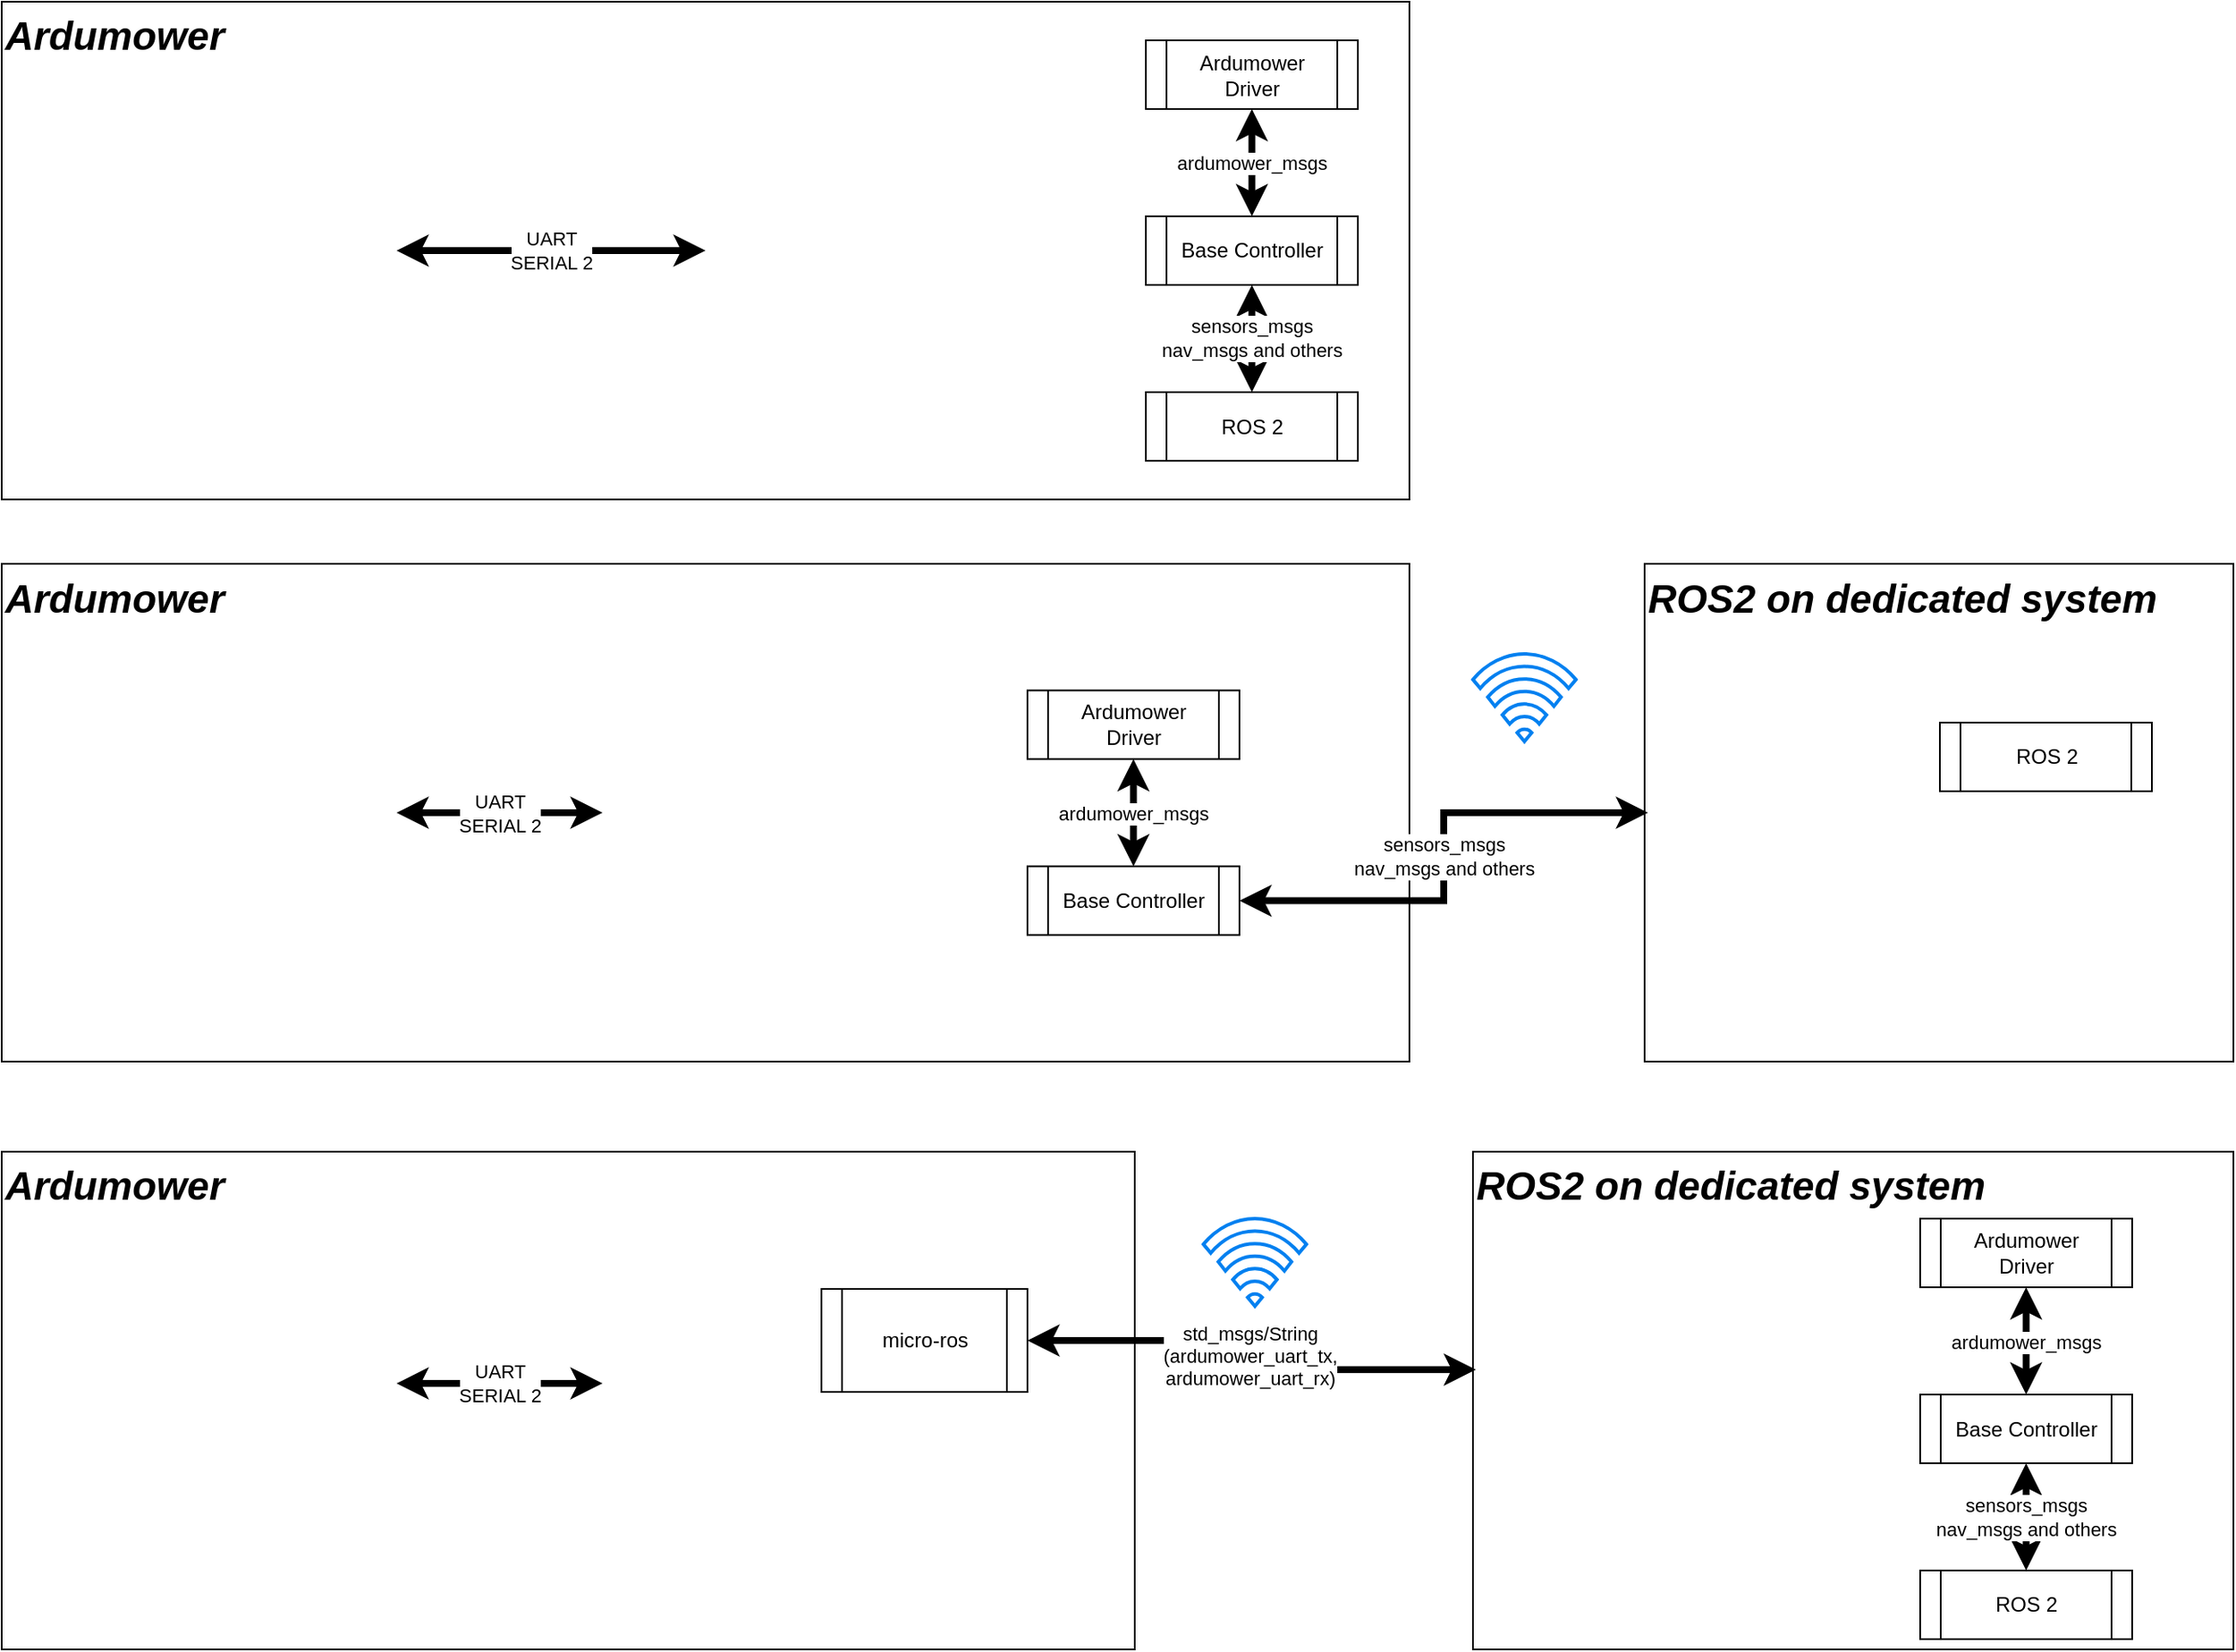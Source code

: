 <mxfile version="13.0.3" type="device"><diagram id="Kflf1fJNhAwP1E2H3Qu5" name="Page-1"><mxGraphModel dx="2903" dy="1214" grid="1" gridSize="10" guides="1" tooltips="1" connect="1" arrows="1" fold="1" page="1" pageScale="1" pageWidth="827" pageHeight="1169" math="0" shadow="0"><root><mxCell id="0"/><mxCell id="1" parent="0"/><mxCell id="KRFMFFkcjcmUJ6xdp2Ug-44" value="ROS2 on dedicated system" style="rounded=0;whiteSpace=wrap;html=1;align=left;verticalAlign=top;fontSize=23;fontStyle=3" vertex="1" parent="1"><mxGeometry x="827" y="720" width="443" height="290" as="geometry"/></mxCell><mxCell id="KRFMFFkcjcmUJ6xdp2Ug-42" value="ROS2 on dedicated system" style="rounded=0;whiteSpace=wrap;html=1;align=left;verticalAlign=top;fontSize=23;fontStyle=3" vertex="1" parent="1"><mxGeometry x="927" y="377.5" width="343" height="290" as="geometry"/></mxCell><mxCell id="KRFMFFkcjcmUJ6xdp2Ug-40" value="Ardumower" style="rounded=0;whiteSpace=wrap;html=1;align=left;verticalAlign=top;fontSize=23;fontStyle=3" vertex="1" parent="1"><mxGeometry x="-30" y="720" width="660" height="290" as="geometry"/></mxCell><mxCell id="KRFMFFkcjcmUJ6xdp2Ug-39" value="Ardumower" style="rounded=0;whiteSpace=wrap;html=1;align=left;verticalAlign=top;fontSize=23;fontStyle=3" vertex="1" parent="1"><mxGeometry x="-30" y="377.5" width="820" height="290" as="geometry"/></mxCell><mxCell id="KRFMFFkcjcmUJ6xdp2Ug-36" value="Ardumower" style="rounded=0;whiteSpace=wrap;html=1;align=left;verticalAlign=top;fontSize=23;fontStyle=3" vertex="1" parent="1"><mxGeometry x="-30" y="50" width="820" height="290" as="geometry"/></mxCell><mxCell id="KRFMFFkcjcmUJ6xdp2Ug-3" value="" style="shape=image;html=1;verticalLabelPosition=bottom;labelBackgroundColor=#ffffff;verticalAlign=top;imageAspect=0;image=https://hobby.weberpatrick.de/images/Ardumower/Mini/Turtle-left-front.jpg;" vertex="1" parent="1"><mxGeometry y="120" width="200" height="150" as="geometry"/></mxCell><mxCell id="KRFMFFkcjcmUJ6xdp2Ug-4" value="UART&lt;br&gt;SERIAL 2&lt;br&gt;" style="endArrow=classic;startArrow=classic;html=1;exitX=1;exitY=0.5;exitDx=0;exitDy=0;strokeWidth=4;" edge="1" parent="1" source="KRFMFFkcjcmUJ6xdp2Ug-3"><mxGeometry width="50" height="50" relative="1" as="geometry"><mxPoint x="220" y="200" as="sourcePoint"/><mxPoint x="380" y="195" as="targetPoint"/></mxGeometry></mxCell><mxCell id="KRFMFFkcjcmUJ6xdp2Ug-5" value="" style="shape=image;html=1;verticalLabelPosition=bottom;labelBackgroundColor=#ffffff;verticalAlign=top;imageAspect=0;image=https://www.raspberrypi.org/homepage-9df4b/static/a6331df010eb56a7fafb04466af3f1aa/43eee/3a15d4da-46e3-4940-8be6-9fc7d201affe_RPi_4B_FEATURED.jpg;" vertex="1" parent="1"><mxGeometry x="389" y="112.5" width="247.5" height="165" as="geometry"/></mxCell><mxCell id="KRFMFFkcjcmUJ6xdp2Ug-10" value="ardumower_msgs" style="edgeStyle=orthogonalEdgeStyle;rounded=0;orthogonalLoop=1;jettySize=auto;html=1;strokeWidth=4;startArrow=classic;startFill=1;" edge="1" parent="1" source="KRFMFFkcjcmUJ6xdp2Ug-6" target="KRFMFFkcjcmUJ6xdp2Ug-8"><mxGeometry relative="1" as="geometry"/></mxCell><mxCell id="KRFMFFkcjcmUJ6xdp2Ug-6" value="Ardumower&lt;br&gt;Driver" style="shape=process;whiteSpace=wrap;html=1;backgroundOutline=1;" vertex="1" parent="1"><mxGeometry x="636.5" y="72.5" width="123.5" height="40" as="geometry"/></mxCell><mxCell id="KRFMFFkcjcmUJ6xdp2Ug-11" value="sensors_msgs&lt;br&gt;nav_msgs and others" style="edgeStyle=orthogonalEdgeStyle;rounded=0;orthogonalLoop=1;jettySize=auto;html=1;entryX=0.5;entryY=0;entryDx=0;entryDy=0;startArrow=classic;startFill=1;strokeWidth=4;" edge="1" parent="1" source="KRFMFFkcjcmUJ6xdp2Ug-8" target="KRFMFFkcjcmUJ6xdp2Ug-9"><mxGeometry relative="1" as="geometry"/></mxCell><mxCell id="KRFMFFkcjcmUJ6xdp2Ug-8" value="Base Controller" style="shape=process;whiteSpace=wrap;html=1;backgroundOutline=1;" vertex="1" parent="1"><mxGeometry x="636.5" y="175" width="123.5" height="40" as="geometry"/></mxCell><mxCell id="KRFMFFkcjcmUJ6xdp2Ug-9" value="ROS 2" style="shape=process;whiteSpace=wrap;html=1;backgroundOutline=1;" vertex="1" parent="1"><mxGeometry x="636.5" y="277.5" width="123.5" height="40" as="geometry"/></mxCell><mxCell id="KRFMFFkcjcmUJ6xdp2Ug-13" value="" style="shape=image;html=1;verticalLabelPosition=bottom;labelBackgroundColor=#ffffff;verticalAlign=top;imageAspect=0;image=https://hobby.weberpatrick.de/images/Ardumower/Mini/Turtle-left-front.jpg;" vertex="1" parent="1"><mxGeometry y="447.5" width="200" height="150" as="geometry"/></mxCell><mxCell id="KRFMFFkcjcmUJ6xdp2Ug-14" value="UART&lt;br&gt;SERIAL 2&lt;br&gt;" style="endArrow=classic;startArrow=classic;html=1;exitX=1;exitY=0.5;exitDx=0;exitDy=0;strokeWidth=4;entryX=0;entryY=0.5;entryDx=0;entryDy=0;" edge="1" parent="1" source="KRFMFFkcjcmUJ6xdp2Ug-13" target="KRFMFFkcjcmUJ6xdp2Ug-15"><mxGeometry width="50" height="50" relative="1" as="geometry"><mxPoint x="220" y="527.5" as="sourcePoint"/><mxPoint x="380" y="522.5" as="targetPoint"/></mxGeometry></mxCell><mxCell id="KRFMFFkcjcmUJ6xdp2Ug-15" value="" style="shape=image;html=1;verticalLabelPosition=bottom;labelBackgroundColor=#ffffff;verticalAlign=top;imageAspect=0;image=https://www.raspberrypi.org/homepage-9df4b/static/a6331df010eb56a7fafb04466af3f1aa/43eee/3a15d4da-46e3-4940-8be6-9fc7d201affe_RPi_4B_FEATURED.jpg;" vertex="1" parent="1"><mxGeometry x="320" y="440" width="247.5" height="165" as="geometry"/></mxCell><mxCell id="KRFMFFkcjcmUJ6xdp2Ug-16" value="ardumower_msgs" style="edgeStyle=orthogonalEdgeStyle;rounded=0;orthogonalLoop=1;jettySize=auto;html=1;strokeWidth=4;startArrow=classic;startFill=1;" edge="1" parent="1" source="KRFMFFkcjcmUJ6xdp2Ug-17" target="KRFMFFkcjcmUJ6xdp2Ug-19"><mxGeometry relative="1" as="geometry"/></mxCell><mxCell id="KRFMFFkcjcmUJ6xdp2Ug-17" value="Ardumower&lt;br&gt;Driver" style="shape=process;whiteSpace=wrap;html=1;backgroundOutline=1;" vertex="1" parent="1"><mxGeometry x="567.5" y="451.25" width="123.5" height="40" as="geometry"/></mxCell><mxCell id="KRFMFFkcjcmUJ6xdp2Ug-18" value="sensors_msgs&lt;br&gt;nav_msgs and others" style="edgeStyle=orthogonalEdgeStyle;rounded=0;orthogonalLoop=1;jettySize=auto;html=1;entryX=0;entryY=0.5;entryDx=0;entryDy=0;startArrow=classic;startFill=1;strokeWidth=4;" edge="1" parent="1" source="KRFMFFkcjcmUJ6xdp2Ug-19" target="KRFMFFkcjcmUJ6xdp2Ug-22"><mxGeometry relative="1" as="geometry"/></mxCell><mxCell id="KRFMFFkcjcmUJ6xdp2Ug-19" value="Base Controller" style="shape=process;whiteSpace=wrap;html=1;backgroundOutline=1;" vertex="1" parent="1"><mxGeometry x="567.5" y="553.75" width="123.5" height="40" as="geometry"/></mxCell><mxCell id="KRFMFFkcjcmUJ6xdp2Ug-22" value="" style="shape=image;html=1;verticalLabelPosition=bottom;labelBackgroundColor=#ffffff;verticalAlign=top;imageAspect=0;image=https://www.creativefabrica.com/wp-content/uploads/2019/04/PC-icon-by-nurfajrialdi95-580x387.jpg;" vertex="1" parent="1"><mxGeometry x="929" y="457.5" width="195" height="130" as="geometry"/></mxCell><mxCell id="KRFMFFkcjcmUJ6xdp2Ug-20" value="ROS 2" style="shape=process;whiteSpace=wrap;html=1;backgroundOutline=1;" vertex="1" parent="1"><mxGeometry x="1099" y="470" width="123.5" height="40" as="geometry"/></mxCell><mxCell id="KRFMFFkcjcmUJ6xdp2Ug-23" value="" style="shape=image;html=1;verticalLabelPosition=bottom;labelBackgroundColor=#ffffff;verticalAlign=top;imageAspect=0;image=https://hobby.weberpatrick.de/images/Ardumower/Mini/Turtle-left-front.jpg;" vertex="1" parent="1"><mxGeometry y="780" width="200" height="150" as="geometry"/></mxCell><mxCell id="KRFMFFkcjcmUJ6xdp2Ug-24" value="UART&lt;br&gt;SERIAL 2&lt;br&gt;" style="endArrow=classic;startArrow=classic;html=1;exitX=1;exitY=0.5;exitDx=0;exitDy=0;strokeWidth=4;entryX=0;entryY=0.5;entryDx=0;entryDy=0;" edge="1" parent="1" source="KRFMFFkcjcmUJ6xdp2Ug-23"><mxGeometry width="50" height="50" relative="1" as="geometry"><mxPoint x="220" y="860" as="sourcePoint"/><mxPoint x="320" y="855.0" as="targetPoint"/></mxGeometry></mxCell><mxCell id="KRFMFFkcjcmUJ6xdp2Ug-25" value="" style="shape=image;html=1;verticalLabelPosition=bottom;labelBackgroundColor=#ffffff;verticalAlign=top;imageAspect=0;image=https://cdn.sos.sk/productdata/f2/3e/ed165129/esp32-devkitc-ver-d.jpg;" vertex="1" parent="1"><mxGeometry x="320" y="787.5" width="135" height="135" as="geometry"/></mxCell><mxCell id="KRFMFFkcjcmUJ6xdp2Ug-33" value="std_msgs/String&lt;br&gt;(ardumower_uart_tx, &lt;br&gt;ardumower_uart_rx)" style="edgeStyle=orthogonalEdgeStyle;rounded=0;orthogonalLoop=1;jettySize=auto;html=1;startArrow=classic;startFill=1;strokeWidth=4;entryX=0.004;entryY=0.438;entryDx=0;entryDy=0;entryPerimeter=0;" edge="1" parent="1" source="KRFMFFkcjcmUJ6xdp2Ug-26" target="KRFMFFkcjcmUJ6xdp2Ug-44"><mxGeometry relative="1" as="geometry"/></mxCell><mxCell id="KRFMFFkcjcmUJ6xdp2Ug-26" value="micro-ros" style="shape=process;whiteSpace=wrap;html=1;backgroundOutline=1;" vertex="1" parent="1"><mxGeometry x="447.5" y="800" width="120" height="60" as="geometry"/></mxCell><mxCell id="KRFMFFkcjcmUJ6xdp2Ug-27" value="" style="shape=image;html=1;verticalLabelPosition=bottom;labelBackgroundColor=#ffffff;verticalAlign=top;imageAspect=0;image=https://www.raspberrypi.org/homepage-9df4b/static/a6331df010eb56a7fafb04466af3f1aa/43eee/3a15d4da-46e3-4940-8be6-9fc7d201affe_RPi_4B_FEATURED.jpg;" vertex="1" parent="1"><mxGeometry x="840" y="799" width="247.5" height="165" as="geometry"/></mxCell><mxCell id="KRFMFFkcjcmUJ6xdp2Ug-28" value="ardumower_msgs" style="edgeStyle=orthogonalEdgeStyle;rounded=0;orthogonalLoop=1;jettySize=auto;html=1;strokeWidth=4;startArrow=classic;startFill=1;" edge="1" parent="1" source="KRFMFFkcjcmUJ6xdp2Ug-29" target="KRFMFFkcjcmUJ6xdp2Ug-31"><mxGeometry relative="1" as="geometry"/></mxCell><mxCell id="KRFMFFkcjcmUJ6xdp2Ug-29" value="Ardumower&lt;br&gt;Driver" style="shape=process;whiteSpace=wrap;html=1;backgroundOutline=1;" vertex="1" parent="1"><mxGeometry x="1087.5" y="759" width="123.5" height="40" as="geometry"/></mxCell><mxCell id="KRFMFFkcjcmUJ6xdp2Ug-30" value="sensors_msgs&lt;br&gt;nav_msgs and others" style="edgeStyle=orthogonalEdgeStyle;rounded=0;orthogonalLoop=1;jettySize=auto;html=1;entryX=0.5;entryY=0;entryDx=0;entryDy=0;startArrow=classic;startFill=1;strokeWidth=4;" edge="1" parent="1" source="KRFMFFkcjcmUJ6xdp2Ug-31" target="KRFMFFkcjcmUJ6xdp2Ug-32"><mxGeometry relative="1" as="geometry"/></mxCell><mxCell id="KRFMFFkcjcmUJ6xdp2Ug-31" value="Base Controller" style="shape=process;whiteSpace=wrap;html=1;backgroundOutline=1;" vertex="1" parent="1"><mxGeometry x="1087.5" y="861.5" width="123.5" height="40" as="geometry"/></mxCell><mxCell id="KRFMFFkcjcmUJ6xdp2Ug-32" value="ROS 2" style="shape=process;whiteSpace=wrap;html=1;backgroundOutline=1;" vertex="1" parent="1"><mxGeometry x="1087.5" y="964" width="123.5" height="40" as="geometry"/></mxCell><mxCell id="KRFMFFkcjcmUJ6xdp2Ug-34" value="" style="html=1;verticalLabelPosition=bottom;align=center;labelBackgroundColor=#ffffff;verticalAlign=top;strokeWidth=2;strokeColor=#0080F0;shadow=0;dashed=0;shape=mxgraph.ios7.icons.wifi;pointerEvents=1" vertex="1" parent="1"><mxGeometry x="670" y="759" width="60" height="51" as="geometry"/></mxCell><mxCell id="KRFMFFkcjcmUJ6xdp2Ug-45" value="" style="html=1;verticalLabelPosition=bottom;align=center;labelBackgroundColor=#ffffff;verticalAlign=top;strokeWidth=2;strokeColor=#0080F0;shadow=0;dashed=0;shape=mxgraph.ios7.icons.wifi;pointerEvents=1" vertex="1" parent="1"><mxGeometry x="827" y="430" width="60" height="51" as="geometry"/></mxCell></root></mxGraphModel></diagram></mxfile>